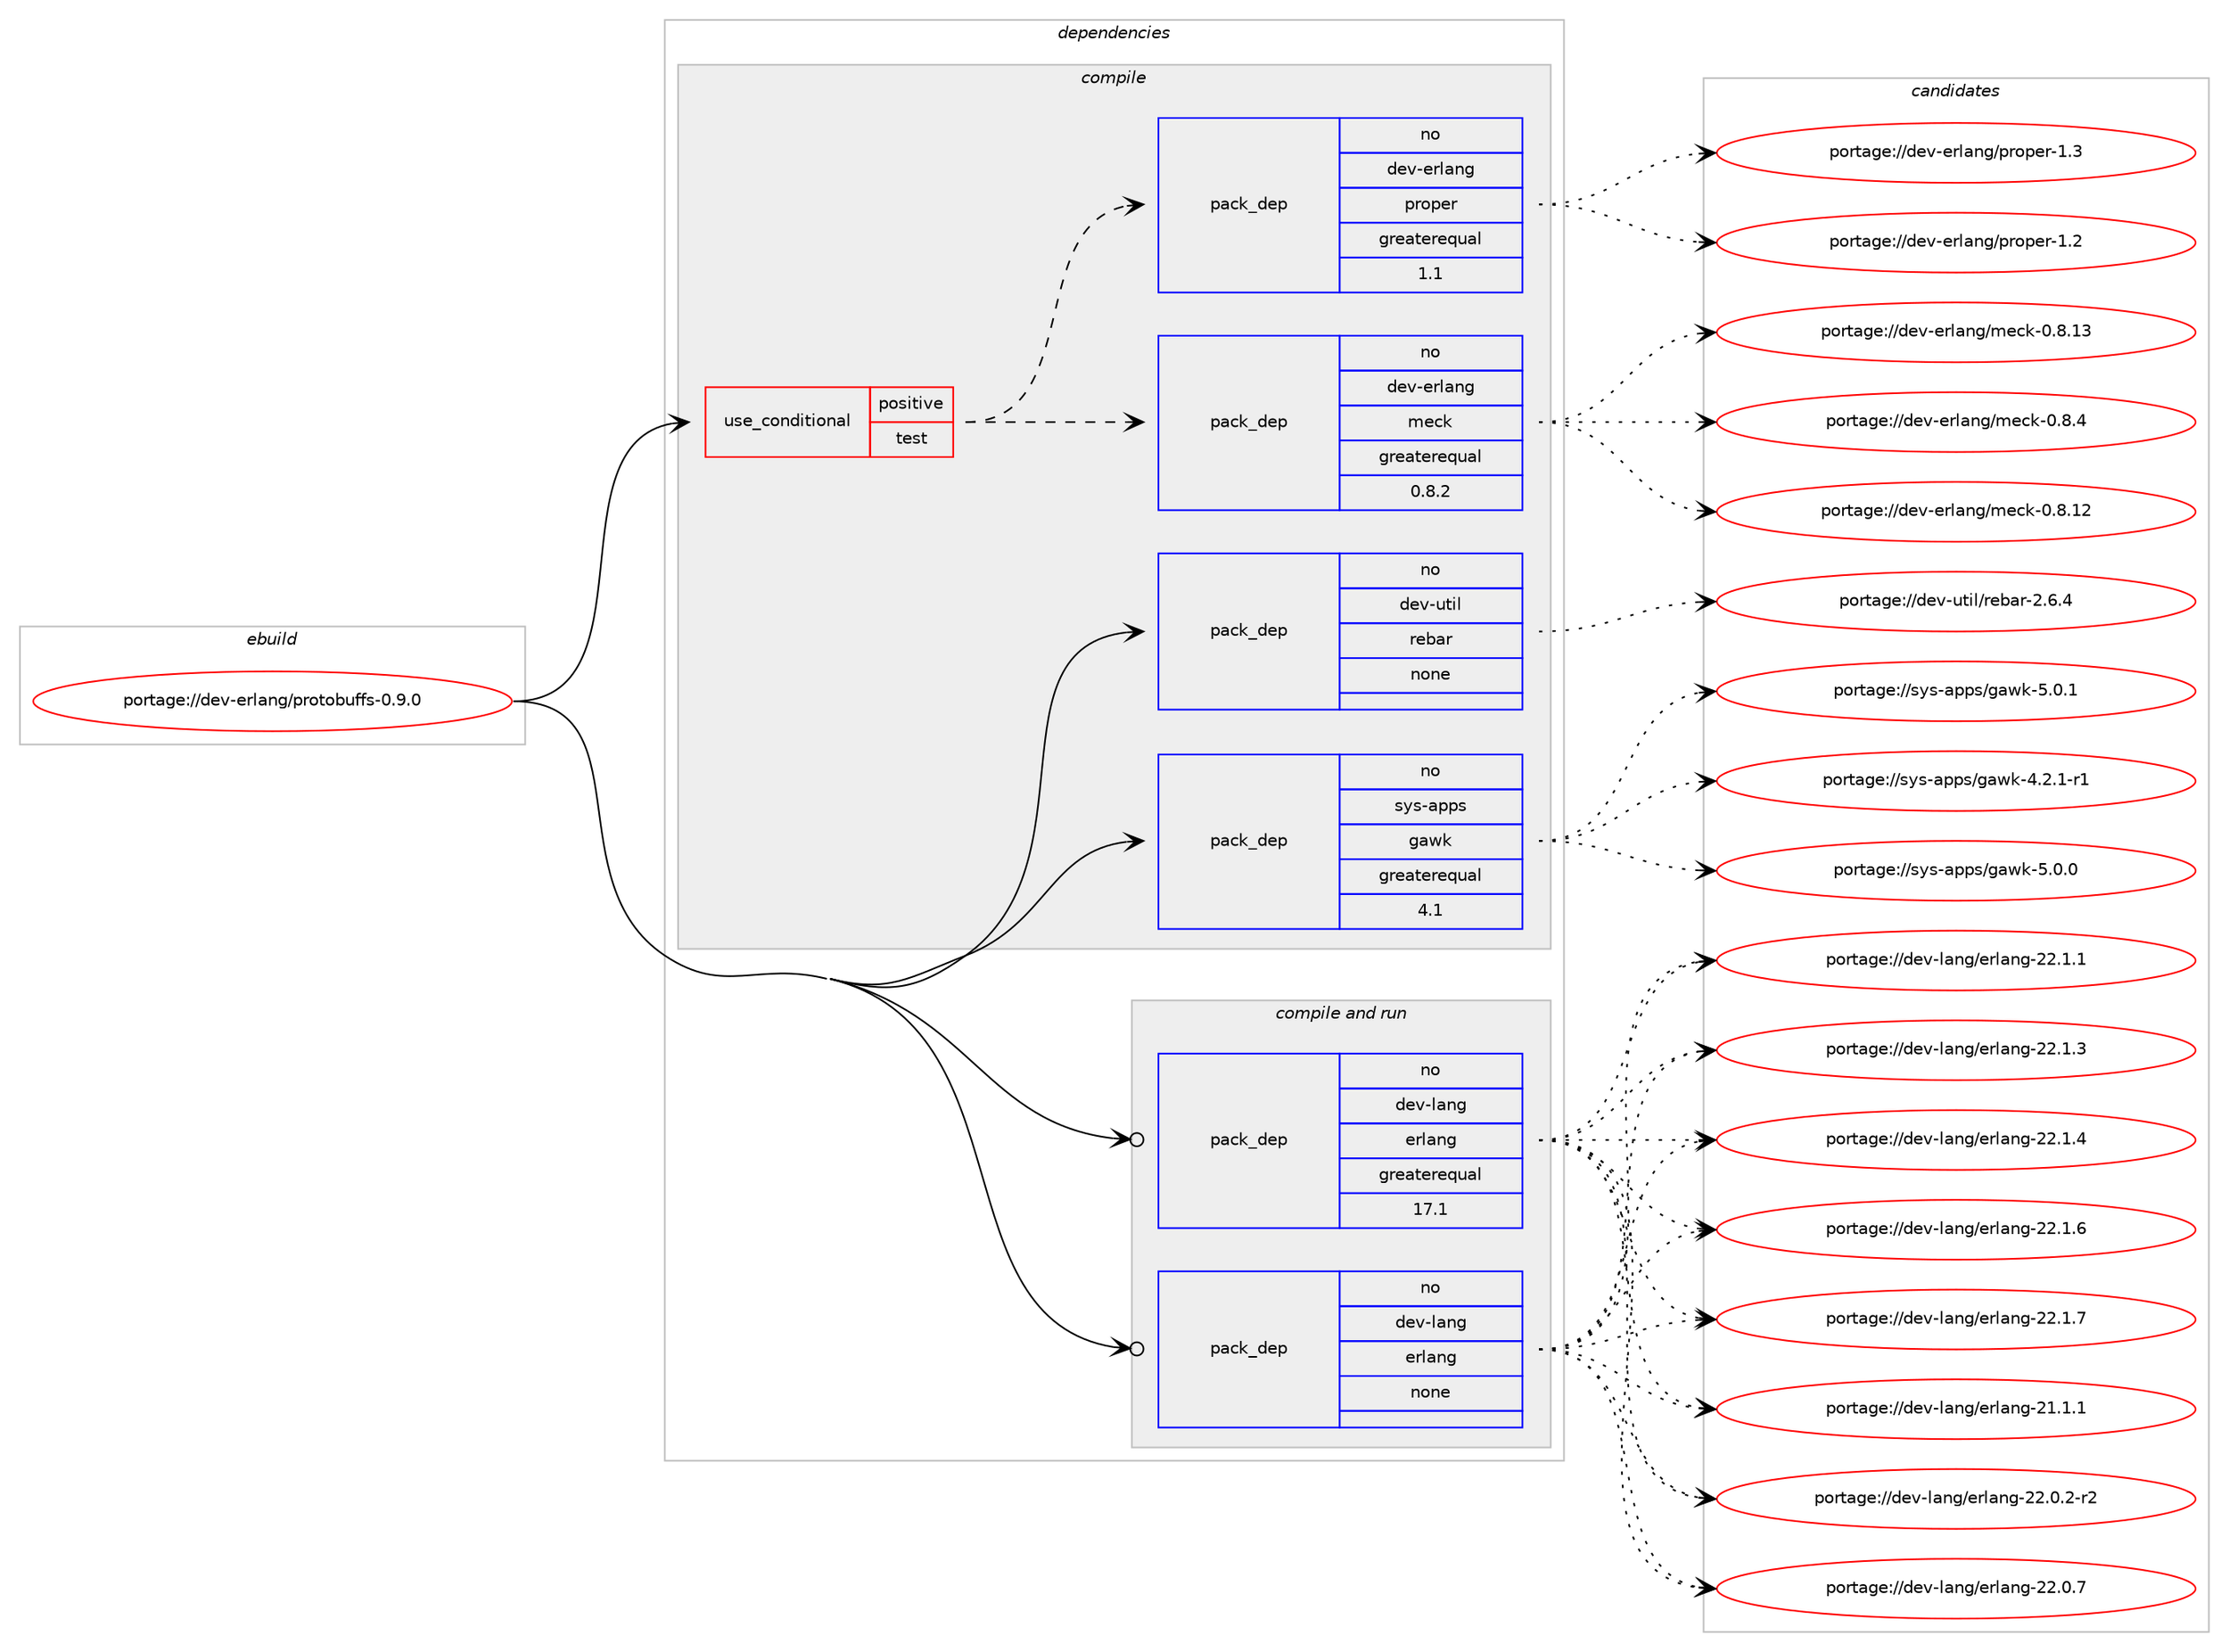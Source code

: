 digraph prolog {

# *************
# Graph options
# *************

newrank=true;
concentrate=true;
compound=true;
graph [rankdir=LR,fontname=Helvetica,fontsize=10,ranksep=1.5];#, ranksep=2.5, nodesep=0.2];
edge  [arrowhead=vee];
node  [fontname=Helvetica,fontsize=10];

# **********
# The ebuild
# **********

subgraph cluster_leftcol {
color=gray;
rank=same;
label=<<i>ebuild</i>>;
id [label="portage://dev-erlang/protobuffs-0.9.0", color=red, width=4, href="../dev-erlang/protobuffs-0.9.0.svg"];
}

# ****************
# The dependencies
# ****************

subgraph cluster_midcol {
color=gray;
label=<<i>dependencies</i>>;
subgraph cluster_compile {
fillcolor="#eeeeee";
style=filled;
label=<<i>compile</i>>;
subgraph cond13869 {
dependency60055 [label=<<TABLE BORDER="0" CELLBORDER="1" CELLSPACING="0" CELLPADDING="4"><TR><TD ROWSPAN="3" CELLPADDING="10">use_conditional</TD></TR><TR><TD>positive</TD></TR><TR><TD>test</TD></TR></TABLE>>, shape=none, color=red];
subgraph pack44866 {
dependency60056 [label=<<TABLE BORDER="0" CELLBORDER="1" CELLSPACING="0" CELLPADDING="4" WIDTH="220"><TR><TD ROWSPAN="6" CELLPADDING="30">pack_dep</TD></TR><TR><TD WIDTH="110">no</TD></TR><TR><TD>dev-erlang</TD></TR><TR><TD>meck</TD></TR><TR><TD>greaterequal</TD></TR><TR><TD>0.8.2</TD></TR></TABLE>>, shape=none, color=blue];
}
dependency60055:e -> dependency60056:w [weight=20,style="dashed",arrowhead="vee"];
subgraph pack44867 {
dependency60057 [label=<<TABLE BORDER="0" CELLBORDER="1" CELLSPACING="0" CELLPADDING="4" WIDTH="220"><TR><TD ROWSPAN="6" CELLPADDING="30">pack_dep</TD></TR><TR><TD WIDTH="110">no</TD></TR><TR><TD>dev-erlang</TD></TR><TR><TD>proper</TD></TR><TR><TD>greaterequal</TD></TR><TR><TD>1.1</TD></TR></TABLE>>, shape=none, color=blue];
}
dependency60055:e -> dependency60057:w [weight=20,style="dashed",arrowhead="vee"];
}
id:e -> dependency60055:w [weight=20,style="solid",arrowhead="vee"];
subgraph pack44868 {
dependency60058 [label=<<TABLE BORDER="0" CELLBORDER="1" CELLSPACING="0" CELLPADDING="4" WIDTH="220"><TR><TD ROWSPAN="6" CELLPADDING="30">pack_dep</TD></TR><TR><TD WIDTH="110">no</TD></TR><TR><TD>dev-util</TD></TR><TR><TD>rebar</TD></TR><TR><TD>none</TD></TR><TR><TD></TD></TR></TABLE>>, shape=none, color=blue];
}
id:e -> dependency60058:w [weight=20,style="solid",arrowhead="vee"];
subgraph pack44869 {
dependency60059 [label=<<TABLE BORDER="0" CELLBORDER="1" CELLSPACING="0" CELLPADDING="4" WIDTH="220"><TR><TD ROWSPAN="6" CELLPADDING="30">pack_dep</TD></TR><TR><TD WIDTH="110">no</TD></TR><TR><TD>sys-apps</TD></TR><TR><TD>gawk</TD></TR><TR><TD>greaterequal</TD></TR><TR><TD>4.1</TD></TR></TABLE>>, shape=none, color=blue];
}
id:e -> dependency60059:w [weight=20,style="solid",arrowhead="vee"];
}
subgraph cluster_compileandrun {
fillcolor="#eeeeee";
style=filled;
label=<<i>compile and run</i>>;
subgraph pack44870 {
dependency60060 [label=<<TABLE BORDER="0" CELLBORDER="1" CELLSPACING="0" CELLPADDING="4" WIDTH="220"><TR><TD ROWSPAN="6" CELLPADDING="30">pack_dep</TD></TR><TR><TD WIDTH="110">no</TD></TR><TR><TD>dev-lang</TD></TR><TR><TD>erlang</TD></TR><TR><TD>greaterequal</TD></TR><TR><TD>17.1</TD></TR></TABLE>>, shape=none, color=blue];
}
id:e -> dependency60060:w [weight=20,style="solid",arrowhead="odotvee"];
subgraph pack44871 {
dependency60061 [label=<<TABLE BORDER="0" CELLBORDER="1" CELLSPACING="0" CELLPADDING="4" WIDTH="220"><TR><TD ROWSPAN="6" CELLPADDING="30">pack_dep</TD></TR><TR><TD WIDTH="110">no</TD></TR><TR><TD>dev-lang</TD></TR><TR><TD>erlang</TD></TR><TR><TD>none</TD></TR><TR><TD></TD></TR></TABLE>>, shape=none, color=blue];
}
id:e -> dependency60061:w [weight=20,style="solid",arrowhead="odotvee"];
}
subgraph cluster_run {
fillcolor="#eeeeee";
style=filled;
label=<<i>run</i>>;
}
}

# **************
# The candidates
# **************

subgraph cluster_choices {
rank=same;
color=gray;
label=<<i>candidates</i>>;

subgraph choice44866 {
color=black;
nodesep=1;
choiceportage1001011184510111410897110103471091019910745484656464950 [label="portage://dev-erlang/meck-0.8.12", color=red, width=4,href="../dev-erlang/meck-0.8.12.svg"];
choiceportage1001011184510111410897110103471091019910745484656464951 [label="portage://dev-erlang/meck-0.8.13", color=red, width=4,href="../dev-erlang/meck-0.8.13.svg"];
choiceportage10010111845101114108971101034710910199107454846564652 [label="portage://dev-erlang/meck-0.8.4", color=red, width=4,href="../dev-erlang/meck-0.8.4.svg"];
dependency60056:e -> choiceportage1001011184510111410897110103471091019910745484656464950:w [style=dotted,weight="100"];
dependency60056:e -> choiceportage1001011184510111410897110103471091019910745484656464951:w [style=dotted,weight="100"];
dependency60056:e -> choiceportage10010111845101114108971101034710910199107454846564652:w [style=dotted,weight="100"];
}
subgraph choice44867 {
color=black;
nodesep=1;
choiceportage10010111845101114108971101034711211411111210111445494650 [label="portage://dev-erlang/proper-1.2", color=red, width=4,href="../dev-erlang/proper-1.2.svg"];
choiceportage10010111845101114108971101034711211411111210111445494651 [label="portage://dev-erlang/proper-1.3", color=red, width=4,href="../dev-erlang/proper-1.3.svg"];
dependency60057:e -> choiceportage10010111845101114108971101034711211411111210111445494650:w [style=dotted,weight="100"];
dependency60057:e -> choiceportage10010111845101114108971101034711211411111210111445494651:w [style=dotted,weight="100"];
}
subgraph choice44868 {
color=black;
nodesep=1;
choiceportage10010111845117116105108471141019897114455046544652 [label="portage://dev-util/rebar-2.6.4", color=red, width=4,href="../dev-util/rebar-2.6.4.svg"];
dependency60058:e -> choiceportage10010111845117116105108471141019897114455046544652:w [style=dotted,weight="100"];
}
subgraph choice44869 {
color=black;
nodesep=1;
choiceportage115121115459711211211547103971191074552465046494511449 [label="portage://sys-apps/gawk-4.2.1-r1", color=red, width=4,href="../sys-apps/gawk-4.2.1-r1.svg"];
choiceportage11512111545971121121154710397119107455346484648 [label="portage://sys-apps/gawk-5.0.0", color=red, width=4,href="../sys-apps/gawk-5.0.0.svg"];
choiceportage11512111545971121121154710397119107455346484649 [label="portage://sys-apps/gawk-5.0.1", color=red, width=4,href="../sys-apps/gawk-5.0.1.svg"];
dependency60059:e -> choiceportage115121115459711211211547103971191074552465046494511449:w [style=dotted,weight="100"];
dependency60059:e -> choiceportage11512111545971121121154710397119107455346484648:w [style=dotted,weight="100"];
dependency60059:e -> choiceportage11512111545971121121154710397119107455346484649:w [style=dotted,weight="100"];
}
subgraph choice44870 {
color=black;
nodesep=1;
choiceportage1001011184510897110103471011141089711010345504946494649 [label="portage://dev-lang/erlang-21.1.1", color=red, width=4,href="../dev-lang/erlang-21.1.1.svg"];
choiceportage10010111845108971101034710111410897110103455050464846504511450 [label="portage://dev-lang/erlang-22.0.2-r2", color=red, width=4,href="../dev-lang/erlang-22.0.2-r2.svg"];
choiceportage1001011184510897110103471011141089711010345505046484655 [label="portage://dev-lang/erlang-22.0.7", color=red, width=4,href="../dev-lang/erlang-22.0.7.svg"];
choiceportage1001011184510897110103471011141089711010345505046494649 [label="portage://dev-lang/erlang-22.1.1", color=red, width=4,href="../dev-lang/erlang-22.1.1.svg"];
choiceportage1001011184510897110103471011141089711010345505046494651 [label="portage://dev-lang/erlang-22.1.3", color=red, width=4,href="../dev-lang/erlang-22.1.3.svg"];
choiceportage1001011184510897110103471011141089711010345505046494652 [label="portage://dev-lang/erlang-22.1.4", color=red, width=4,href="../dev-lang/erlang-22.1.4.svg"];
choiceportage1001011184510897110103471011141089711010345505046494654 [label="portage://dev-lang/erlang-22.1.6", color=red, width=4,href="../dev-lang/erlang-22.1.6.svg"];
choiceportage1001011184510897110103471011141089711010345505046494655 [label="portage://dev-lang/erlang-22.1.7", color=red, width=4,href="../dev-lang/erlang-22.1.7.svg"];
dependency60060:e -> choiceportage1001011184510897110103471011141089711010345504946494649:w [style=dotted,weight="100"];
dependency60060:e -> choiceportage10010111845108971101034710111410897110103455050464846504511450:w [style=dotted,weight="100"];
dependency60060:e -> choiceportage1001011184510897110103471011141089711010345505046484655:w [style=dotted,weight="100"];
dependency60060:e -> choiceportage1001011184510897110103471011141089711010345505046494649:w [style=dotted,weight="100"];
dependency60060:e -> choiceportage1001011184510897110103471011141089711010345505046494651:w [style=dotted,weight="100"];
dependency60060:e -> choiceportage1001011184510897110103471011141089711010345505046494652:w [style=dotted,weight="100"];
dependency60060:e -> choiceportage1001011184510897110103471011141089711010345505046494654:w [style=dotted,weight="100"];
dependency60060:e -> choiceportage1001011184510897110103471011141089711010345505046494655:w [style=dotted,weight="100"];
}
subgraph choice44871 {
color=black;
nodesep=1;
choiceportage1001011184510897110103471011141089711010345504946494649 [label="portage://dev-lang/erlang-21.1.1", color=red, width=4,href="../dev-lang/erlang-21.1.1.svg"];
choiceportage10010111845108971101034710111410897110103455050464846504511450 [label="portage://dev-lang/erlang-22.0.2-r2", color=red, width=4,href="../dev-lang/erlang-22.0.2-r2.svg"];
choiceportage1001011184510897110103471011141089711010345505046484655 [label="portage://dev-lang/erlang-22.0.7", color=red, width=4,href="../dev-lang/erlang-22.0.7.svg"];
choiceportage1001011184510897110103471011141089711010345505046494649 [label="portage://dev-lang/erlang-22.1.1", color=red, width=4,href="../dev-lang/erlang-22.1.1.svg"];
choiceportage1001011184510897110103471011141089711010345505046494651 [label="portage://dev-lang/erlang-22.1.3", color=red, width=4,href="../dev-lang/erlang-22.1.3.svg"];
choiceportage1001011184510897110103471011141089711010345505046494652 [label="portage://dev-lang/erlang-22.1.4", color=red, width=4,href="../dev-lang/erlang-22.1.4.svg"];
choiceportage1001011184510897110103471011141089711010345505046494654 [label="portage://dev-lang/erlang-22.1.6", color=red, width=4,href="../dev-lang/erlang-22.1.6.svg"];
choiceportage1001011184510897110103471011141089711010345505046494655 [label="portage://dev-lang/erlang-22.1.7", color=red, width=4,href="../dev-lang/erlang-22.1.7.svg"];
dependency60061:e -> choiceportage1001011184510897110103471011141089711010345504946494649:w [style=dotted,weight="100"];
dependency60061:e -> choiceportage10010111845108971101034710111410897110103455050464846504511450:w [style=dotted,weight="100"];
dependency60061:e -> choiceportage1001011184510897110103471011141089711010345505046484655:w [style=dotted,weight="100"];
dependency60061:e -> choiceportage1001011184510897110103471011141089711010345505046494649:w [style=dotted,weight="100"];
dependency60061:e -> choiceportage1001011184510897110103471011141089711010345505046494651:w [style=dotted,weight="100"];
dependency60061:e -> choiceportage1001011184510897110103471011141089711010345505046494652:w [style=dotted,weight="100"];
dependency60061:e -> choiceportage1001011184510897110103471011141089711010345505046494654:w [style=dotted,weight="100"];
dependency60061:e -> choiceportage1001011184510897110103471011141089711010345505046494655:w [style=dotted,weight="100"];
}
}

}
